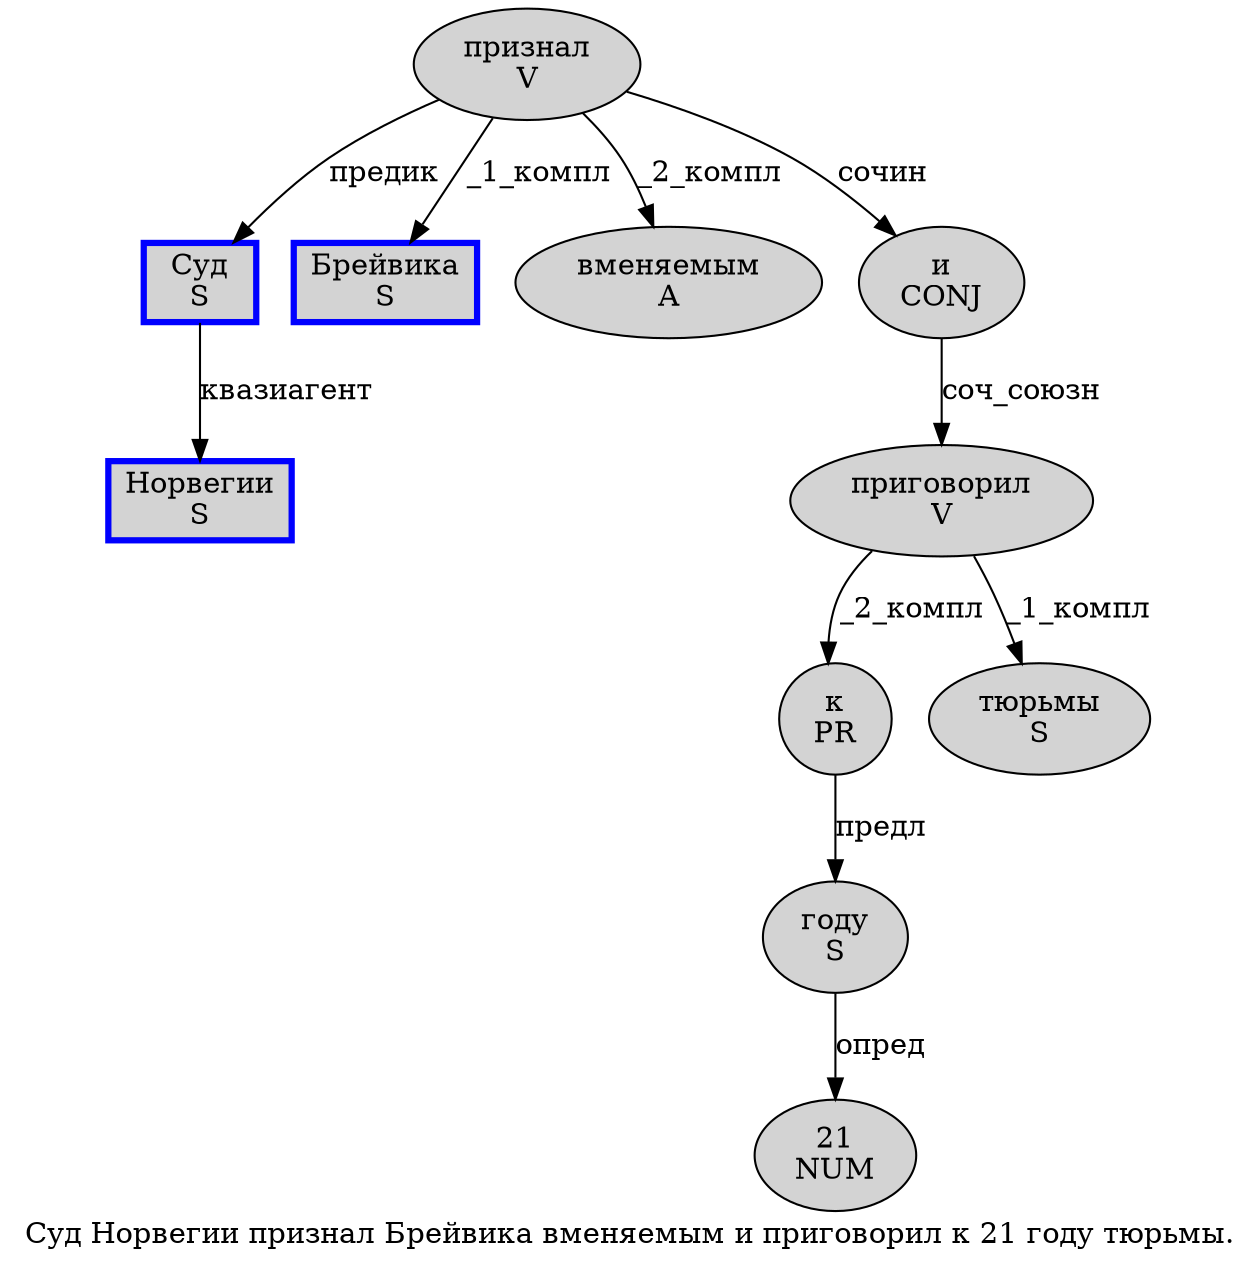 digraph SENTENCE_1735 {
	graph [label="Суд Норвегии признал Брейвика вменяемым и приговорил к 21 году тюрьмы."]
	node [style=filled]
		0 [label="Суд
S" color=blue fillcolor=lightgray penwidth=3 shape=box]
		1 [label="Норвегии
S" color=blue fillcolor=lightgray penwidth=3 shape=box]
		2 [label="признал
V" color="" fillcolor=lightgray penwidth=1 shape=ellipse]
		3 [label="Брейвика
S" color=blue fillcolor=lightgray penwidth=3 shape=box]
		4 [label="вменяемым
A" color="" fillcolor=lightgray penwidth=1 shape=ellipse]
		5 [label="и
CONJ" color="" fillcolor=lightgray penwidth=1 shape=ellipse]
		6 [label="приговорил
V" color="" fillcolor=lightgray penwidth=1 shape=ellipse]
		7 [label="к
PR" color="" fillcolor=lightgray penwidth=1 shape=ellipse]
		8 [label="21
NUM" color="" fillcolor=lightgray penwidth=1 shape=ellipse]
		9 [label="году
S" color="" fillcolor=lightgray penwidth=1 shape=ellipse]
		10 [label="тюрьмы
S" color="" fillcolor=lightgray penwidth=1 shape=ellipse]
			5 -> 6 [label="соч_союзн"]
			7 -> 9 [label="предл"]
			6 -> 7 [label="_2_компл"]
			6 -> 10 [label="_1_компл"]
			9 -> 8 [label="опред"]
			0 -> 1 [label="квазиагент"]
			2 -> 0 [label="предик"]
			2 -> 3 [label="_1_компл"]
			2 -> 4 [label="_2_компл"]
			2 -> 5 [label="сочин"]
}
